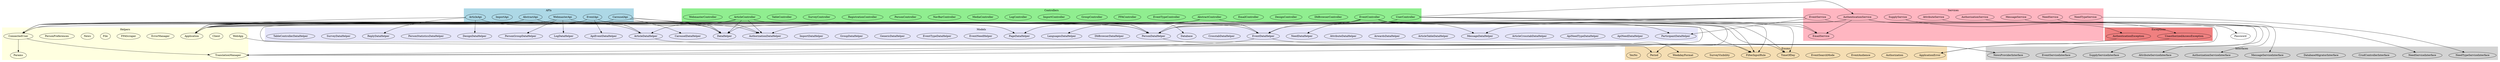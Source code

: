 digraph WebAppArchitecture {
    rankdir=TB;
    compound=true;
    nodesep=0.5;
    ranksep=1.0;
    
    // Cluster definitions
    subgraph cluster_apis {
        label = "APIs";
        style=filled;
        color=lightblue;
        
        AbstractApi;
        ArticleApi;
        CarouselApi;
        EventApi;
        ImportApi;
        WebmasterApi;
    }
    
    subgraph cluster_controllers {
        label = "Controllers";
        style=filled;
        color=lightgreen;
        
        AbstractController;
        ArticleController;
        DbBrowserController;
        DesignController;
        EmailController;
        EventController;
        EventTypeController;
        FFAController;
        GroupController;
        ImportController;
        LogController;
        MediaController;
        NavBarController;
        PersonController;
        RegistrationController;
        SurveyController;
        TableController;
        UserController;
        WebmasterController;
    }
    
    subgraph cluster_helpers {
        label = "Helpers";
        style=filled;
        color=lightyellow;
        
        Application;
        Client;
        ConnectedUser;
        ErrorManager;
        FFAScraper;
        File;
        News;
        Params;
        PersonPreferences;
        TranslationManager;
        WebApp;
    }
    
    subgraph cluster_models {
        label = "Models";
        style=filled;
        color=lavender;
        
        ApiEventDataHelper;
        ApiNeedDataHelper;
        ApiNeedTypeDataHelper;
        ArticleCrosstabDataHelper;
        ArticleDataHelper;
        ArticleTableDataHelper;
        ArwardsDataHelper;
        AttributeDataHelper;
        AuthorizationDataHelper;
        CarouselDataHelper;
        CrosstabDataHelper;
        Database;
        DataHelper;
        DbBrowserDataHelper;
        DesignDataHelper;
        EventDataHelper;
        EventNeedHelper;
        EventTypeDataHelper;
        GenericDataHelper;
        GroupDataHelper;
        ImportDataHelper;
        LanguagesDataHelper;
        LogDataHelper;
        MessageDataHelper;
        NeedDataHelper;
        PageDataHelper;
        ParticipantDataHelper;
        PersonDataHelper;
        PersonGroupDataHelper;
        PersonStatisticsDataHelper;
        ReplyDataHelper;
        SurveyDataHelper;
        TableControllerDataHelper;
    }
    
    subgraph cluster_services {
        label = "Services";
        style=filled;
        color=lightpink;
        
        AttributeService;
        AuthenticationService;
        AuthorizationService;
        EmailService;
        EventService;
        MessageService;
        NeedService;
        NeedTypeService;
        SupplyService;
    }
    
    subgraph cluster_interfaces {
        label = "Interfaces";
        style=filled;
        color=lightgrey;
        
        AttributeServiceInterface;
        AuthorizationServiceInterface;
        CrudControllerInterface;
        DatabaseMigratorInterface;
        EventServiceInterface;
        MessageServiceInterface;
        NeedServiceInterface;
        NeedTypeServiceInterface;
        NewsProviderInterface;
        SupplyServiceInterface;
    }
    
    subgraph cluster_enums {
        label = "Enums";
        style=filled;
        color=wheat;
        
        ApplicationError;
        Authorization;
        EventAudience;
        EventSearchMode;
        FilterInputRule;
        Period;
        SurveyVisibility;
        TimeOfDay;
        WeekdayFormat;
        YesNo;
    }
    
    subgraph cluster_exceptions {
        label = "Exceptions";
        style=filled;
        color=lightcoral;
        
        AuthenticationException;
        UnauthorizedAccessException;
    }
    
    // Cross-layer dependencies
    
    // APIs dependencies
    AbstractApi -> {Application ConnectedUser DataHelper PersonDataHelper};
    ArticleApi -> {Application ArticleDataHelper DesignDataHelper ReplyDataHelper};
    CarouselApi -> {Application AuthorizationDataHelper CarouselDataHelper DataHelper};
    EventApi -> {Application ApiEventDataHelper EventDataHelper};
    WebmasterApi -> {Application LogDataHelper PageDataHelper PersonGroupDataHelper};
    
    // Controllers dependencies
    AbstractController -> {Application ConnectedUser TranslationManager AuthorizationDataHelper DataHelper LanguagesDataHelper PageDataHelper};
    ArticleController -> {Application ArticleDataHelper AuthorizationDataHelper DataHelper PersonDataHelper};
    EventController -> {Application EventDataHelper MessageDataHelper NeedDataHelper ParticipantDataHelper};
    UserController -> {Application AuthenticationService EmailService PersonDataHelper};
    
    // Helpers dependencies
    Application -> {Database DataHelper PersonDataHelper};
    ConnectedUser -> {AuthorizationDataHelper DataHelper Params TranslationManager};
    TranslationManager -> {WeekdayFormat};
    WebApp -> {FilterInputRule};
    
    // Models dependencies
    ArticleDataHelper -> {Application ConnectedUser NewsProviderInterface};
    EventDataHelper -> {Application ConnectedUser NewsProviderInterface TranslationManager};
    PersonDataHelper -> {Application ConnectedUser EmailService NewsProviderInterface};
    
    // Services dependencies
    AuthenticationService -> {Application Password PersonDataHelper EmailService};
    EventService -> {Application EventDataHelper MessageDataHelper ParticipantDataHelper PersonDataHelper};
    
    // Interfaces implementations
    AttributeService -> AttributeServiceInterface;
    AuthorizationService -> AuthorizationServiceInterface;
    EventService -> EventServiceInterface;
    MessageService -> MessageServiceInterface;
    NeedService -> NeedServiceInterface;
    NeedTypeService -> NeedTypeServiceInterface;
    SupplyService -> SupplyServiceInterface;
    
    // Enums usage
    {AbstractController EventController UserController} -> TimeOfDay;
    {ArticleController EventController UserController} -> FilterInputRule;
    {EventApi EventController} -> Period;
    {AuthenticationException UnauthorizedAccessException} -> ApplicationError;
    
    // Exceptions
    AuthenticationService -> AuthenticationException;
    SupplyService -> UnauthorizedAccessException;
}